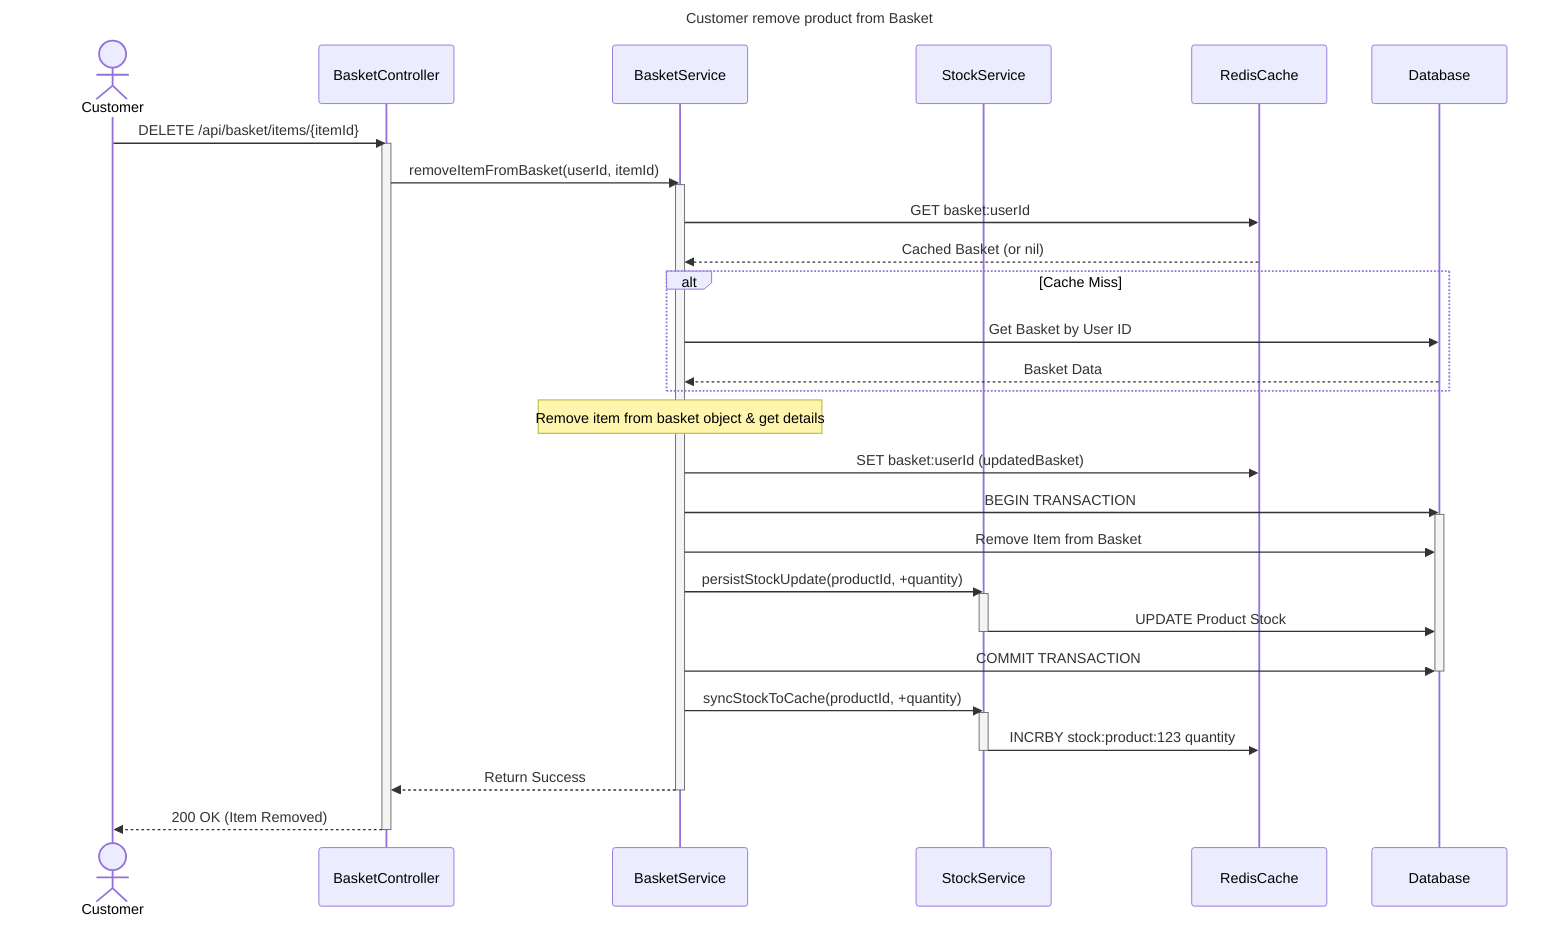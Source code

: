 sequenceDiagram
    title Customer remove product from Basket

    actor Customer
    participant BasketController
    participant BasketService
    participant StockService
    participant RedisCache
    participant Database

    Customer->>BasketController: DELETE /api/basket/items/{itemId}
    activate BasketController

    BasketController->>BasketService: removeItemFromBasket(userId, itemId)
    activate BasketService

    %% 1. Get basket from cache or DB
    BasketService->>RedisCache: GET basket:userId
    RedisCache-->>BasketService: Cached Basket (or nil)
    
    alt Cache Miss
        BasketService->>Database: Get Basket by User ID
        Database-->>BasketService: Basket Data
    end

    note over BasketService: Remove item from basket object & get details

    %% 2. Upsert updated basket back into Redis
    BasketService->>RedisCache: SET basket:userId (updatedBasket)

    %% 3. Persist changes to the database
    BasketService->>Database: BEGIN TRANSACTION
    activate Database
    BasketService->>Database: Remove Item from Basket
    BasketService->>StockService: persistStockUpdate(productId, +quantity)
    activate StockService
    StockService->>Database: UPDATE Product Stock
    deactivate StockService
    BasketService->>Database: COMMIT TRANSACTION
    deactivate Database

    %% 4. Sync stock back to Redis cache via StockService
    BasketService->>StockService: syncStockToCache(productId, +quantity)
    activate StockService
    StockService->>RedisCache: INCRBY stock:product:123 quantity
    deactivate StockService

    BasketService-->>BasketController: Return Success
    deactivate BasketService

    BasketController-->>Customer: 200 OK (Item Removed)
    deactivate BasketController